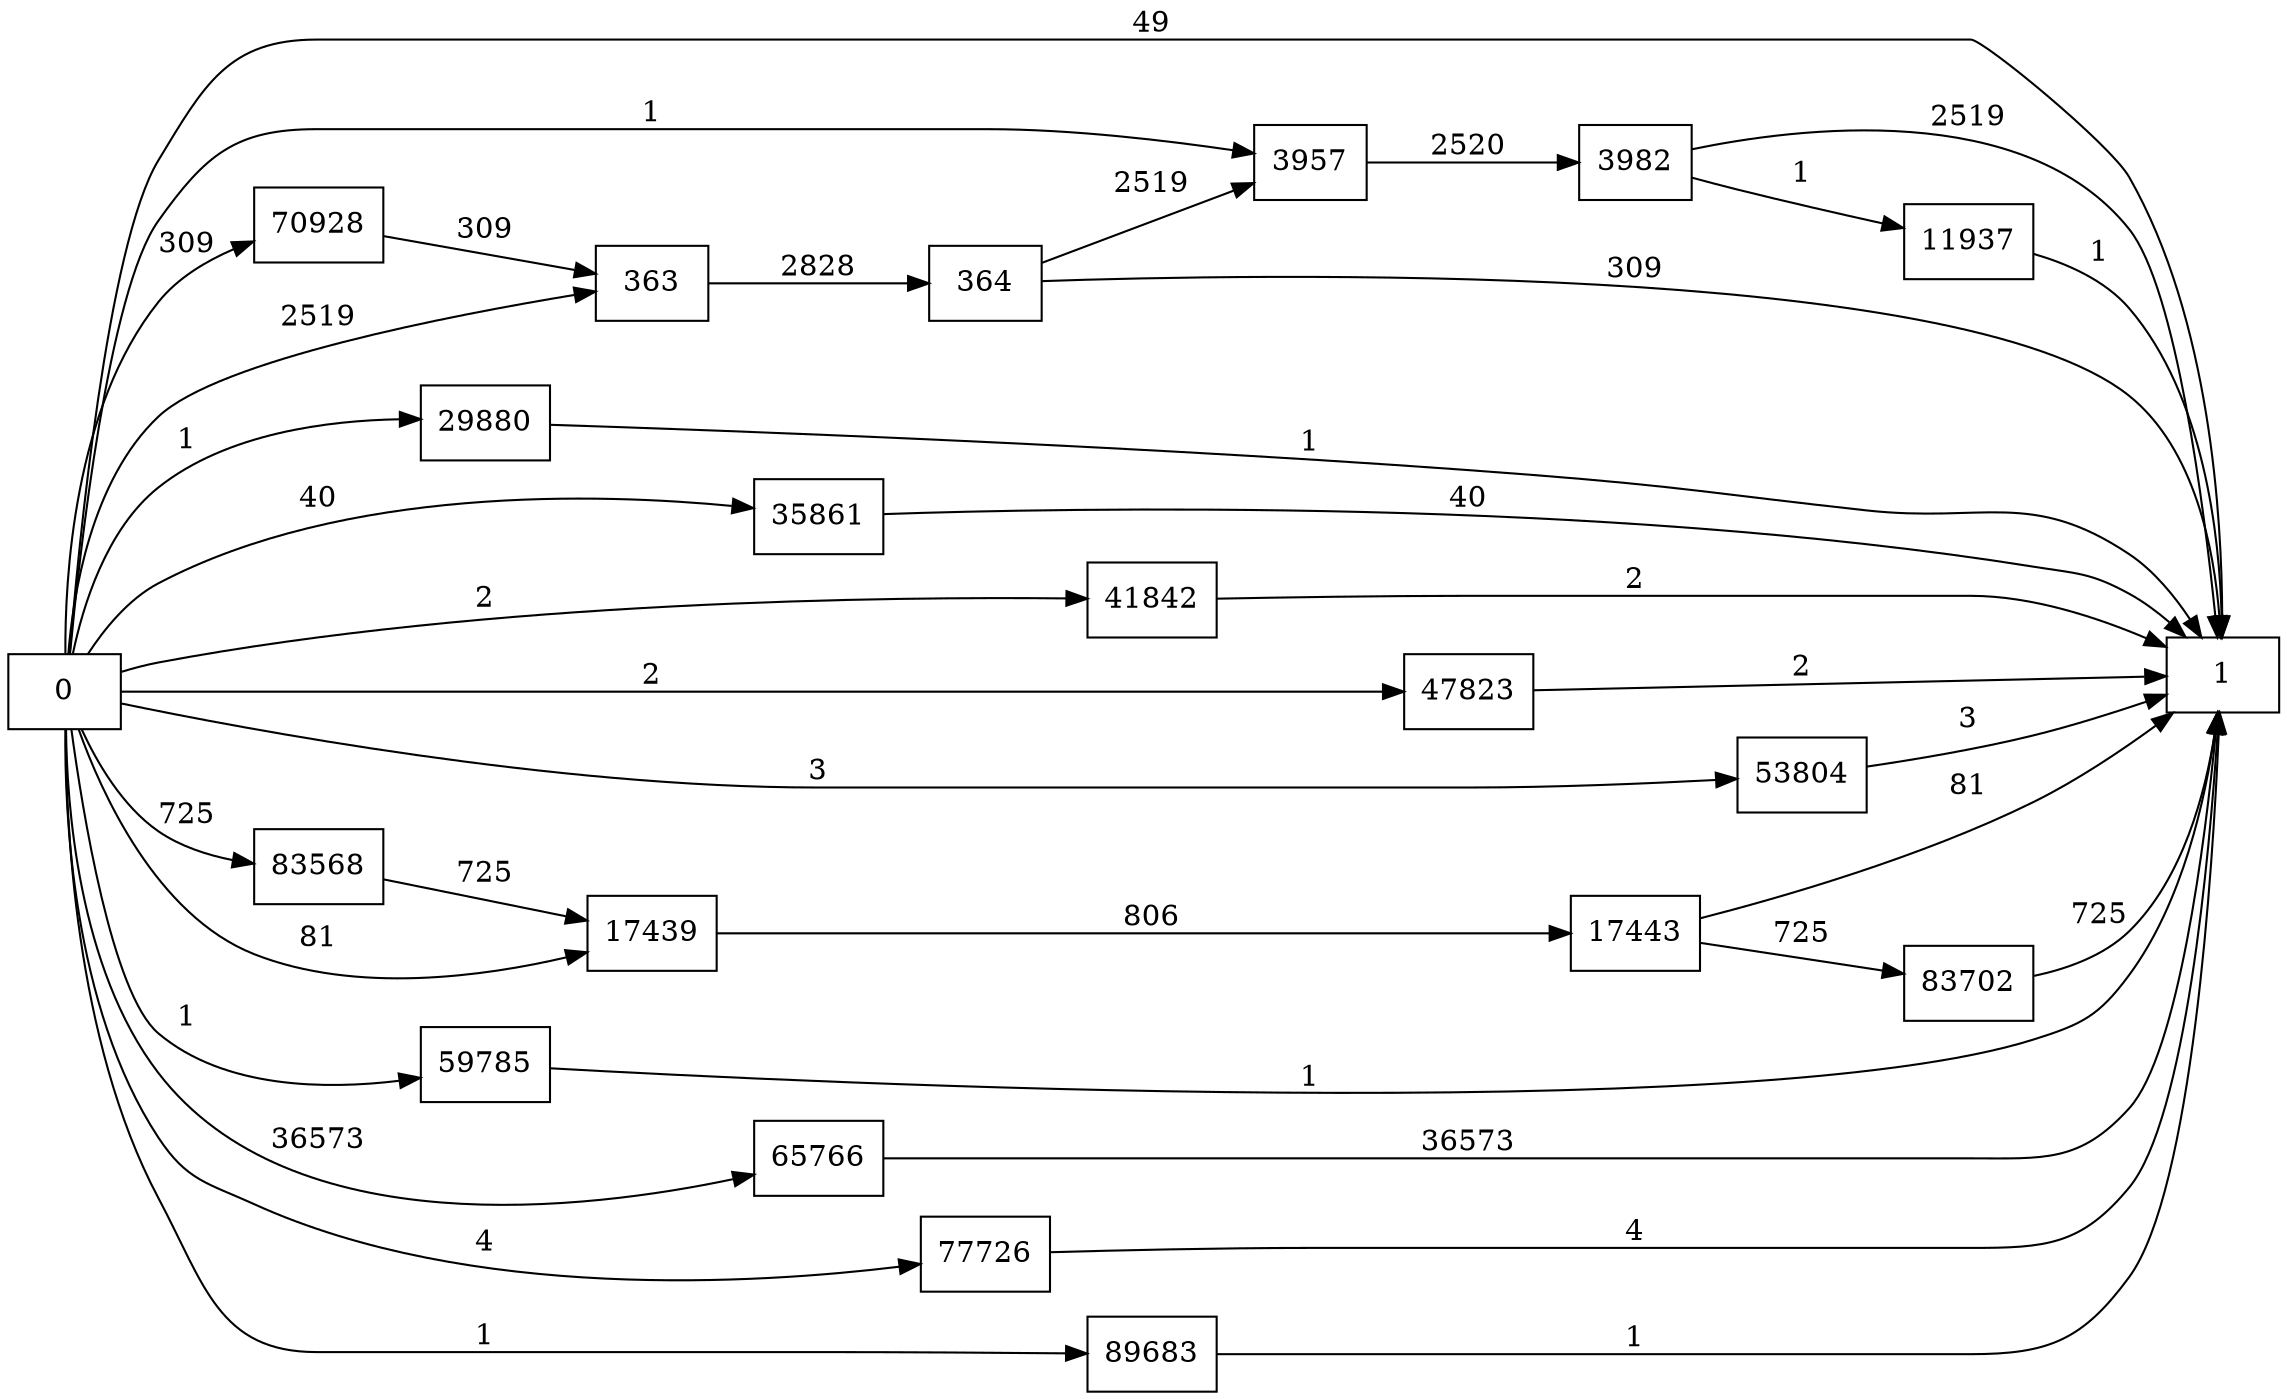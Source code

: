 digraph {
	graph [rankdir=LR]
	node [shape=rectangle]
	363 -> 364 [label=2828]
	364 -> 3957 [label=2519]
	364 -> 1 [label=309]
	3957 -> 3982 [label=2520]
	3982 -> 1 [label=2519]
	3982 -> 11937 [label=1]
	11937 -> 1 [label=1]
	17439 -> 17443 [label=806]
	17443 -> 1 [label=81]
	17443 -> 83702 [label=725]
	29880 -> 1 [label=1]
	35861 -> 1 [label=40]
	41842 -> 1 [label=2]
	47823 -> 1 [label=2]
	53804 -> 1 [label=3]
	59785 -> 1 [label=1]
	65766 -> 1 [label=36573]
	70928 -> 363 [label=309]
	77726 -> 1 [label=4]
	83568 -> 17439 [label=725]
	83702 -> 1 [label=725]
	89683 -> 1 [label=1]
	0 -> 363 [label=2519]
	0 -> 3957 [label=1]
	0 -> 17439 [label=81]
	0 -> 1 [label=49]
	0 -> 29880 [label=1]
	0 -> 35861 [label=40]
	0 -> 41842 [label=2]
	0 -> 47823 [label=2]
	0 -> 53804 [label=3]
	0 -> 59785 [label=1]
	0 -> 65766 [label=36573]
	0 -> 70928 [label=309]
	0 -> 77726 [label=4]
	0 -> 83568 [label=725]
	0 -> 89683 [label=1]
}
